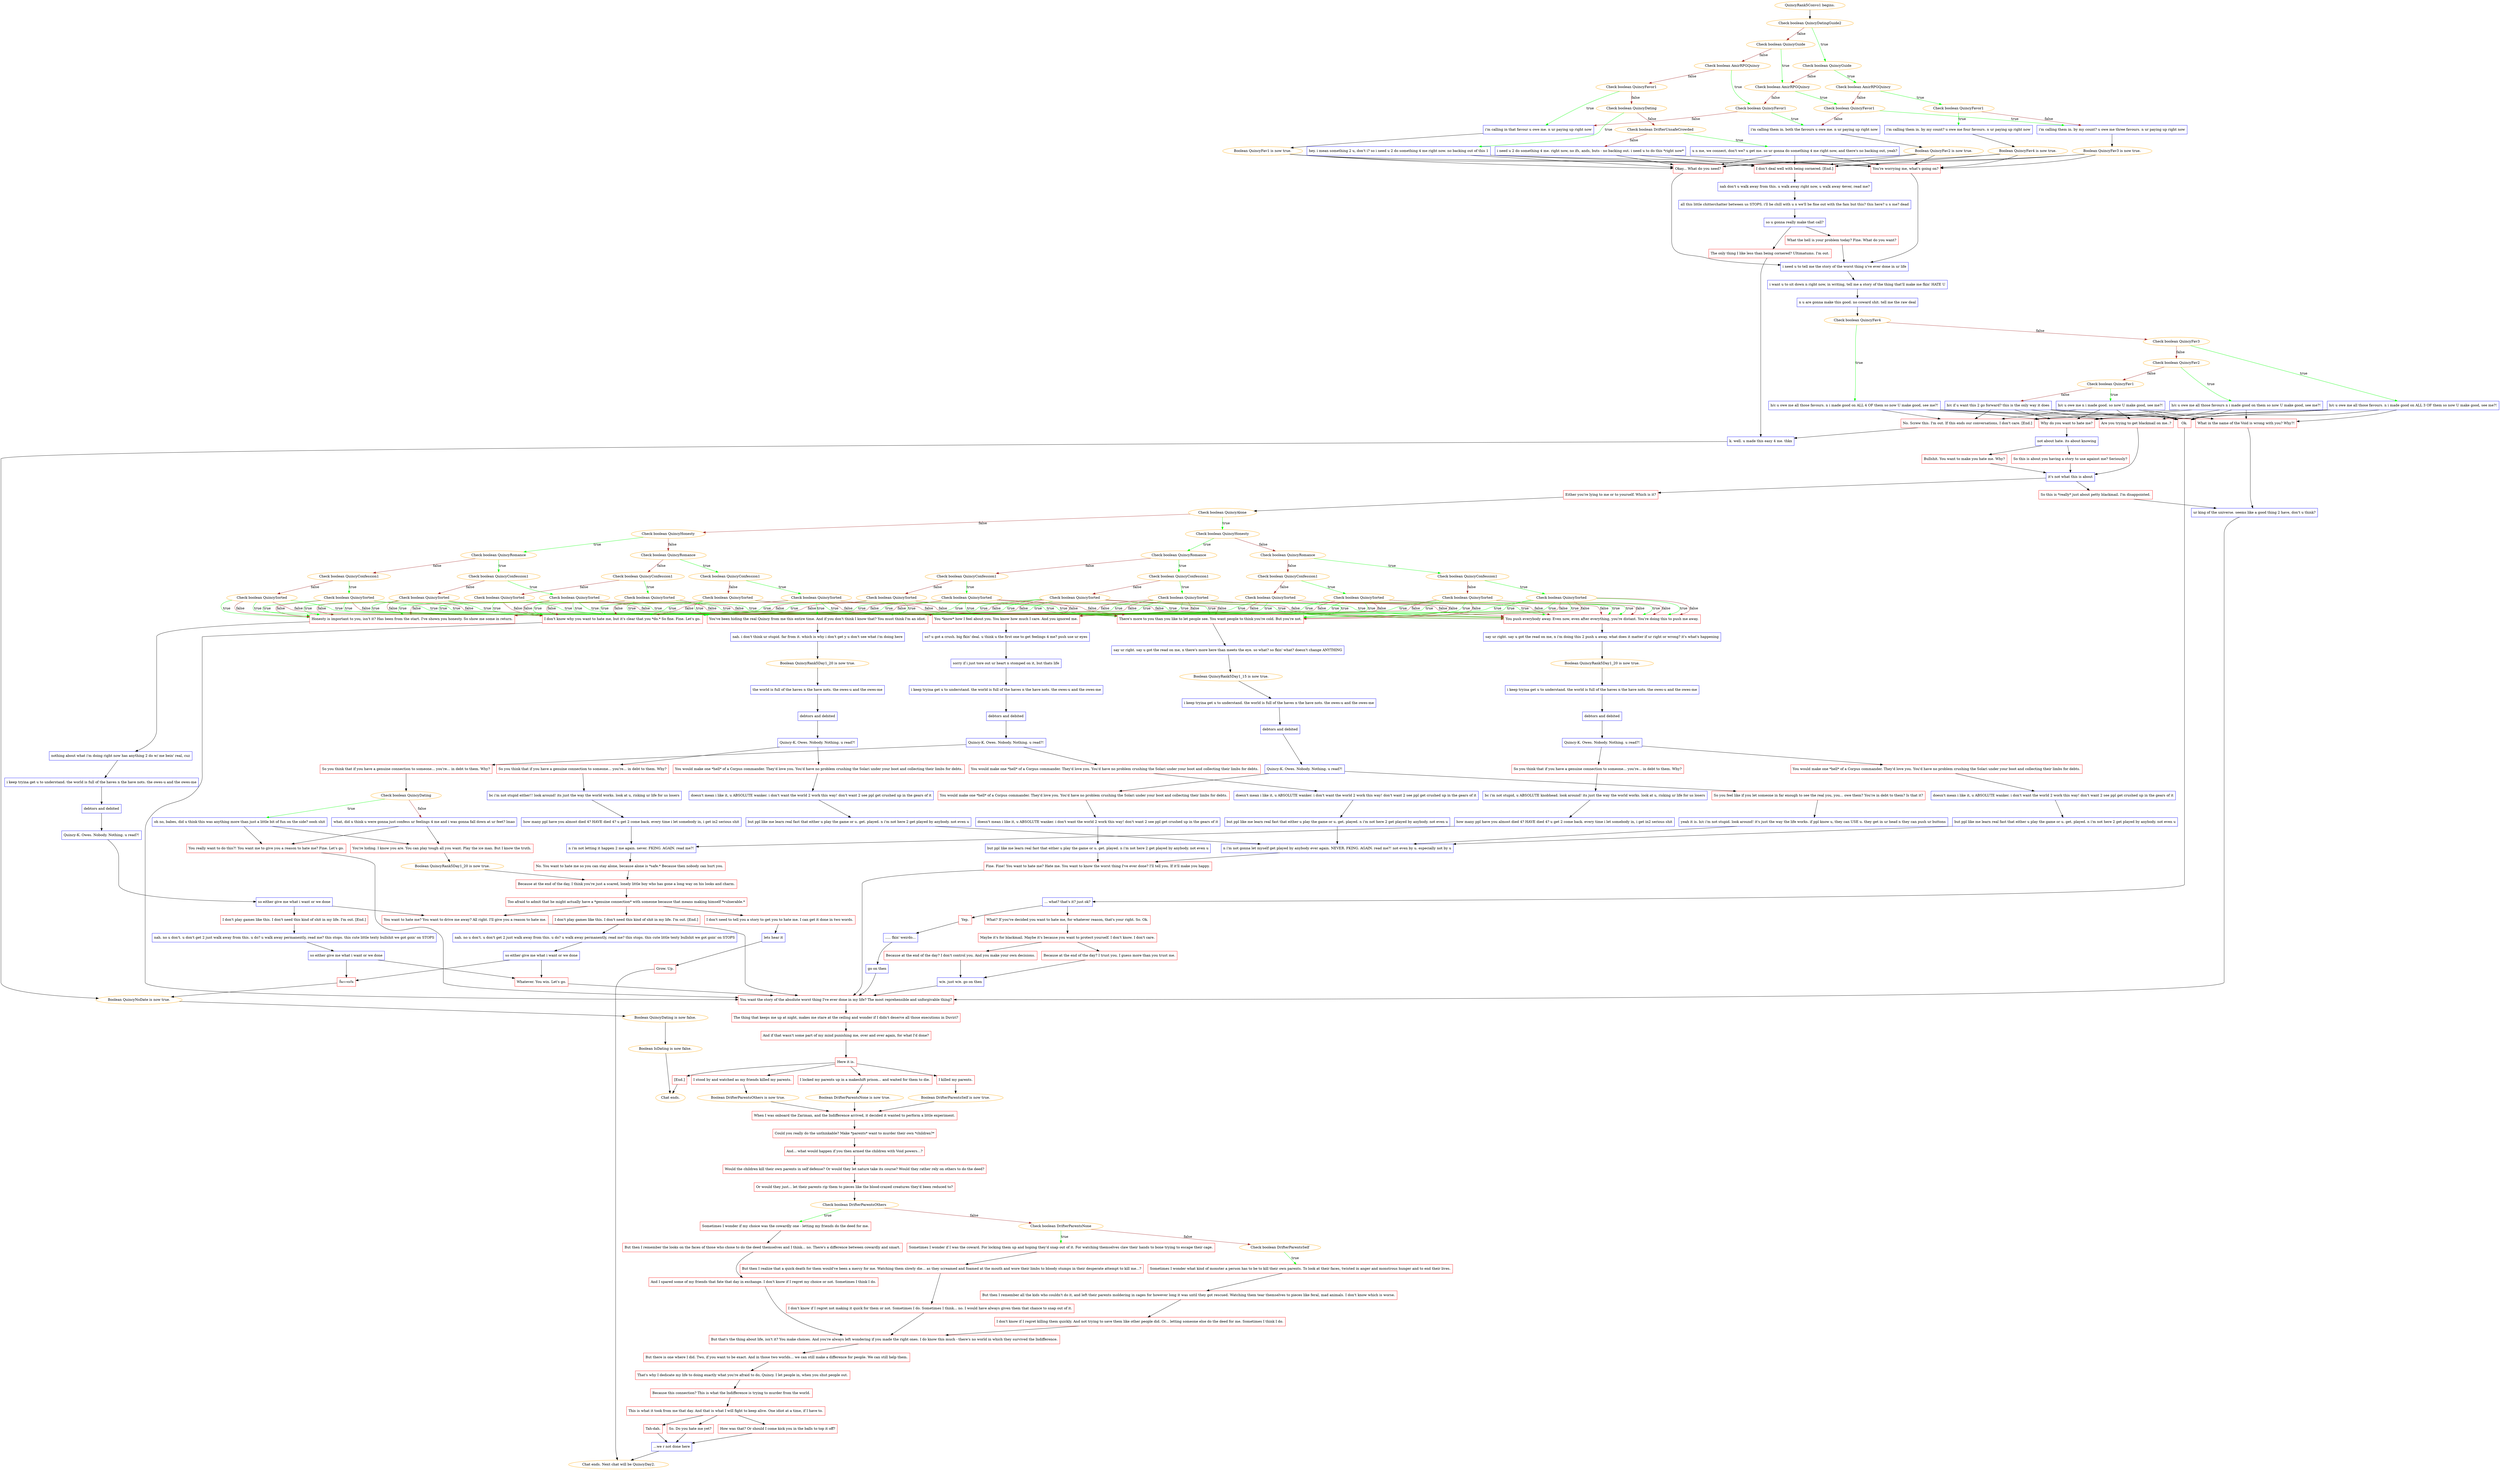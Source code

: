 digraph {
	"QuincyRank5Convo1 begins." [color=orange];
		"QuincyRank5Convo1 begins." -> j4259438910;
	j4259438910 [label="Check boolean QuincyDatingGuide2",color=orange];
		j4259438910 -> j1808293916 [label=true,color=green];
		j4259438910 -> j3374279986 [label=false,color=brown];
	j1808293916 [label="Check boolean QuincyGuide",color=orange];
		j1808293916 -> j825999785 [label=true,color=green];
		j1808293916 -> j1508790296 [label=false,color=brown];
	j3374279986 [label="Check boolean QuincyGuide",color=orange];
		j3374279986 -> j1508790296 [label=true,color=green];
		j3374279986 -> j187799974 [label=false,color=brown];
	j825999785 [label="Check boolean AmirRPGQuincy",color=orange];
		j825999785 -> j348407752 [label=true,color=green];
		j825999785 -> j2690052736 [label=false,color=brown];
	j1508790296 [label="Check boolean AmirRPGQuincy",color=orange];
		j1508790296 -> j2690052736 [label=true,color=green];
		j1508790296 -> j7993924 [label=false,color=brown];
	j187799974 [label="Check boolean AmirRPGQuincy",color=orange];
		j187799974 -> j7993924 [label=true,color=green];
		j187799974 -> j311885398 [label=false,color=brown];
	j348407752 [label="Check boolean QuincyFavor1",color=orange];
		j348407752 -> j2767720747 [label=true,color=green];
		j348407752 -> j1082984247 [label=false,color=brown];
	j2690052736 [label="Check boolean QuincyFavor1",color=orange];
		j2690052736 -> j1082984247 [label=true,color=green];
		j2690052736 -> j3339500024 [label=false,color=brown];
	j7993924 [label="Check boolean QuincyFavor1",color=orange];
		j7993924 -> j3339500024 [label=true,color=green];
		j7993924 -> j3723852136 [label=false,color=brown];
	j311885398 [label="Check boolean QuincyFavor1",color=orange];
		j311885398 -> j3723852136 [label=true,color=green];
		j311885398 -> j861801203 [label=false,color=brown];
	j2767720747 [label="i'm calling them in. by my count? u owe me four favours. n ur paying up right now",shape=box,color=blue];
		j2767720747 -> j1829341265;
	j1082984247 [label="i'm calling them in. by my count? u owe me three favours. n ur paying up right now",shape=box,color=blue];
		j1082984247 -> j3200699862;
	j3339500024 [label="i'm calling them in. both the favours u owe me. n ur paying up right now",shape=box,color=blue];
		j3339500024 -> j2507424988;
	j3723852136 [label="i'm calling in that favour u owe me. n ur paying up right now",shape=box,color=blue];
		j3723852136 -> j1261464452;
	j861801203 [label="Check boolean QuincyDating",color=orange];
		j861801203 -> j612462612 [label=true,color=green];
		j861801203 -> j1471776078 [label=false,color=brown];
	j1829341265 [label="Boolean QuincyFav4 is now true.",color=orange];
		j1829341265 -> j4001802613;
		j1829341265 -> j1302665506;
		j1829341265 -> j4030581571;
	j3200699862 [label="Boolean QuincyFav3 is now true.",color=orange];
		j3200699862 -> j4001802613;
		j3200699862 -> j1302665506;
		j3200699862 -> j4030581571;
	j2507424988 [label="Boolean QuincyFav2 is now true.",color=orange];
		j2507424988 -> j4001802613;
		j2507424988 -> j1302665506;
		j2507424988 -> j4030581571;
	j1261464452 [label="Boolean QuincyFav1 is now true.",color=orange];
		j1261464452 -> j4001802613;
		j1261464452 -> j1302665506;
		j1261464452 -> j4030581571;
	j612462612 [label="hey. i mean something 2 u, don't i? so i need u 2 do something 4 me right now. no backing out of this 1",shape=box,color=blue];
		j612462612 -> j4001802613;
		j612462612 -> j1302665506;
		j612462612 -> j4030581571;
	j1471776078 [label="Check boolean DrifterUnsafeCrowded",color=orange];
		j1471776078 -> j1030107816 [label=true,color=green];
		j1471776078 -> j2881680974 [label=false,color=brown];
	j4001802613 [label="You're worrying me, what's going on?",shape=box,color=red];
		j4001802613 -> j3645788828;
	j1302665506 [label="Okay... What do you need?",shape=box,color=red];
		j1302665506 -> j3645788828;
	j4030581571 [label="I don't deal well with being cornered. [End.]",shape=box,color=red];
		j4030581571 -> j3673647942;
	j1030107816 [label="u n me, we connect, don't we? u get me. so ur gonna do something 4 me right now, and there's no backing out, yeah?",shape=box,color=blue];
		j1030107816 -> j4001802613;
		j1030107816 -> j1302665506;
		j1030107816 -> j4030581571;
	j2881680974 [label="i need u 2 do something 4 me. right now, no ifs, ands, buts - no backing out. i need u to do this *right now*",shape=box,color=blue];
		j2881680974 -> j4001802613;
		j2881680974 -> j1302665506;
		j2881680974 -> j4030581571;
	j3645788828 [label="i need u to tell me the story of the worst thing u've ever done in ur life",shape=box,color=blue];
		j3645788828 -> j335725154;
	j3673647942 [label="nah don't u walk away from this. u walk away right now, u walk away 4ever, read me?",shape=box,color=blue];
		j3673647942 -> j4169383468;
	j335725154 [label="i want u to sit down n right now, in writing, tell me a story of the thing that'll make me fkin' HATE U",shape=box,color=blue];
		j335725154 -> j3160208751;
	j4169383468 [label="all this little chitterchatter between us STOPS. i'll be chill with u n we'll be fine out with the fam but this? this here? u n me? dead",shape=box,color=blue];
		j4169383468 -> j503775043;
	j3160208751 [label="n u are gonna make this good. no coward shit. tell me the raw deal",shape=box,color=blue];
		j3160208751 -> j592660636;
	j503775043 [label="so u gonna really make that call?",shape=box,color=blue];
		j503775043 -> j2848096140;
		j503775043 -> j857111364;
	j592660636 [label="Check boolean QuincyFav4",color=orange];
		j592660636 -> j2295072026 [label=true,color=green];
		j592660636 -> j755511056 [label=false,color=brown];
	j2848096140 [label="What the hell is your problem today? Fine. What do you want?",shape=box,color=red];
		j2848096140 -> j3645788828;
	j857111364 [label="The only thing I like less than being cornered? Ultimatums. I'm out.",shape=box,color=red];
		j857111364 -> j977610949;
	j2295072026 [label="b/c u owe me all those favours. n i made good on ALL 4 OF them so now U make good, see me?!",shape=box,color=blue];
		j2295072026 -> j1919211933;
		j2295072026 -> j437504860;
		j2295072026 -> j4140344061;
		j2295072026 -> j2591024438;
		j2295072026 -> j868937342;
	j755511056 [label="Check boolean QuincyFav3",color=orange];
		j755511056 -> j2447751316 [label=true,color=green];
		j755511056 -> j2821679080 [label=false,color=brown];
	j977610949 [label="k. well. u made this easy 4 me. thkx",shape=box,color=blue];
		j977610949 -> j2319655028;
	j1919211933 [label="Why do you want to hate me?",shape=box,color=red];
		j1919211933 -> j164742010;
	j437504860 [label="Are you trying to get blackmail on me..?",shape=box,color=red];
		j437504860 -> j2636265546;
	j4140344061 [label="What in the name of the Void is wrong with you? Why?!",shape=box,color=red];
		j4140344061 -> j2499307933;
	j2591024438 [label="Ok.",shape=box,color=red];
		j2591024438 -> j3410614876;
	j868937342 [label="No. Screw this. I'm out. If this ends our conversations, I don't care. [End.]",shape=box,color=red];
		j868937342 -> j977610949;
	j2447751316 [label="b/c u owe me all those favours. n i made good on ALL 3 OF them so now U make good, see me?!",shape=box,color=blue];
		j2447751316 -> j1919211933;
		j2447751316 -> j437504860;
		j2447751316 -> j4140344061;
		j2447751316 -> j2591024438;
		j2447751316 -> j868937342;
	j2821679080 [label="Check boolean QuincyFav2",color=orange];
		j2821679080 -> j1002629884 [label=true,color=green];
		j2821679080 -> j2804589762 [label=false,color=brown];
	j2319655028 [label="Boolean QuincyNoDate is now true.",color=orange];
		j2319655028 -> j1884175600;
	j164742010 [label="not about hate. its about knowing",shape=box,color=blue];
		j164742010 -> j3980795796;
		j164742010 -> j279746251;
	j2636265546 [label="it's not what this is about",shape=box,color=blue];
		j2636265546 -> j2574887261;
		j2636265546 -> j248449025;
	j2499307933 [label="ur king of the universe. seems like a good thing 2 have, don't u think?",shape=box,color=blue];
		j2499307933 -> j2233372071;
	j3410614876 [label="... what? that's it? just ok?",shape=box,color=blue];
		j3410614876 -> j3073016864;
		j3410614876 -> j1974024921;
	j1002629884 [label="b/c u owe me all those favours n i made good on them so now U make good, see me?!",shape=box,color=blue];
		j1002629884 -> j1919211933;
		j1002629884 -> j437504860;
		j1002629884 -> j4140344061;
		j1002629884 -> j2591024438;
		j1002629884 -> j868937342;
	j2804589762 [label="Check boolean QuincyFav1",color=orange];
		j2804589762 -> j2767911179 [label=true,color=green];
		j2804589762 -> j4283330432 [label=false,color=brown];
	j1884175600 [label="Boolean QuincyDating is now false.",color=orange];
		j1884175600 -> j1242024027;
	j3980795796 [label="Bullshit. You want to make you hate me. Why?",shape=box,color=red];
		j3980795796 -> j2636265546;
	j279746251 [label="So this is about you having a story to use against me? Seriously?",shape=box,color=red];
		j279746251 -> j2636265546;
	j2574887261 [label="Either you're lying to me or to yourself. Which is it?",shape=box,color=red];
		j2574887261 -> j1329786559;
	j248449025 [label="So this is *really* just about petty blackmail. I'm disappointed.",shape=box,color=red];
		j248449025 -> j2499307933;
	j2233372071 [label="You want the story of the absolute worst thing I've ever done in my life? The most reprehensible and unforgivable thing?",shape=box,color=red];
		j2233372071 -> j2301826998;
	j3073016864 [label="What? If you've decided you want to hate me, for whatever reason, that's your right. So. Ok.",shape=box,color=red];
		j3073016864 -> j3873386924;
	j1974024921 [label="Yep.",shape=box,color=red];
		j1974024921 -> j2303271637;
	j2767911179 [label="b/c u owe me n i made good. so now U make good, see me?!",shape=box,color=blue];
		j2767911179 -> j1919211933;
		j2767911179 -> j437504860;
		j2767911179 -> j4140344061;
		j2767911179 -> j2591024438;
		j2767911179 -> j868937342;
	j4283330432 [label="b/c if u want this 2 go forward? this is the only way it does",shape=box,color=blue];
		j4283330432 -> j1919211933;
		j4283330432 -> j437504860;
		j4283330432 -> j4140344061;
		j4283330432 -> j2591024438;
		j4283330432 -> j868937342;
	j1242024027 [label="Boolean IsDating is now false.",color=orange];
		j1242024027 -> "Chat ends.";
	j1329786559 [label="Check boolean QuincyAlone",color=orange];
		j1329786559 -> j4082736045 [label=true,color=green];
		j1329786559 -> j1488184131 [label=false,color=brown];
	j2301826998 [label="The thing that keeps me up at night, makes me stare at the ceiling and wonder if I didn't deserve all those executions in Duviri?",shape=box,color=red];
		j2301826998 -> j1117345296;
	j3873386924 [label="Maybe it's for blackmail. Maybe it's because you want to protect yourself. I don't know. I don't care.",shape=box,color=red];
		j3873386924 -> j1732944989;
		j3873386924 -> j2522043256;
	j2303271637 [label="..... fkin' weirdo...",shape=box,color=blue];
		j2303271637 -> j4261882181;
	"Chat ends." [color=orange];
	j4082736045 [label="Check boolean QuincyHonesty",color=orange];
		j4082736045 -> j825753960 [label=true,color=green];
		j4082736045 -> j3531077701 [label=false,color=brown];
	j1488184131 [label="Check boolean QuincyHonesty",color=orange];
		j1488184131 -> j2894358849 [label=true,color=green];
		j1488184131 -> j2011230306 [label=false,color=brown];
	j1117345296 [label="And if that wasn't some part of my mind punishing me, over and over again, for what I'd done?",shape=box,color=red];
		j1117345296 -> j538794952;
	j1732944989 [label="Because at the end of the day? I don't control you. And you make your own decisions.",shape=box,color=red];
		j1732944989 -> j1338728836;
	j2522043256 [label="Because at the end of the day? I trust you. I guess more than you trust me.",shape=box,color=red];
		j2522043256 -> j1338728836;
	j4261882181 [label="go on then",shape=box,color=blue];
		j4261882181 -> j2233372071;
	j825753960 [label="Check boolean QuincyRomance",color=orange];
		j825753960 -> j2412885674 [label=true,color=green];
		j825753960 -> j3773748277 [label=false,color=brown];
	j3531077701 [label="Check boolean QuincyRomance",color=orange];
		j3531077701 -> j3772923861 [label=true,color=green];
		j3531077701 -> j3705907214 [label=false,color=brown];
	j2894358849 [label="Check boolean QuincyRomance",color=orange];
		j2894358849 -> j2880257702 [label=true,color=green];
		j2894358849 -> j1505471158 [label=false,color=brown];
	j2011230306 [label="Check boolean QuincyRomance",color=orange];
		j2011230306 -> j2233134132 [label=true,color=green];
		j2011230306 -> j491044399 [label=false,color=brown];
	j538794952 [label="Here it is.",shape=box,color=red];
		j538794952 -> j3274240919;
		j538794952 -> j1042785091;
		j538794952 -> j3160841701;
		j538794952 -> j336102610;
	j1338728836 [label="w/e. just w/e. go on then",shape=box,color=blue];
		j1338728836 -> j2233372071;
	j2412885674 [label="Check boolean QuincyConfession1",color=orange];
		j2412885674 -> j2334105743 [label=true,color=green];
		j2412885674 -> j643075583 [label=false,color=brown];
	j3773748277 [label="Check boolean QuincyConfession1",color=orange];
		j3773748277 -> j877673860 [label=true,color=green];
		j3773748277 -> j2747914606 [label=false,color=brown];
	j3772923861 [label="Check boolean QuincyConfession1",color=orange];
		j3772923861 -> j876242526 [label=true,color=green];
		j3772923861 -> j1736569315 [label=false,color=brown];
	j3705907214 [label="Check boolean QuincyConfession1",color=orange];
		j3705907214 -> j1344177650 [label=true,color=green];
		j3705907214 -> j2742183548 [label=false,color=brown];
	j2880257702 [label="Check boolean QuincyConfession1",color=orange];
		j2880257702 -> j600996153 [label=true,color=green];
		j2880257702 -> j2116091037 [label=false,color=brown];
	j1505471158 [label="Check boolean QuincyConfession1",color=orange];
		j1505471158 -> j494868219 [label=true,color=green];
		j1505471158 -> j3270453115 [label=false,color=brown];
	j2233134132 [label="Check boolean QuincyConfession1",color=orange];
		j2233134132 -> j2167128322 [label=true,color=green];
		j2233134132 -> j644773257 [label=false,color=brown];
	j491044399 [label="Check boolean QuincyConfession1",color=orange];
		j491044399 -> j3881275791 [label=true,color=green];
		j491044399 -> j642294731 [label=false,color=brown];
	j3274240919 [label="I stood by and watched as my friends killed my parents.",shape=box,color=red];
		j3274240919 -> j3412235442;
	j1042785091 [label="I locked my parents up in a makeshift prison... and waited for them to die.",shape=box,color=red];
		j1042785091 -> j1484572009;
	j3160841701 [label="I killed my parents.",shape=box,color=red];
		j3160841701 -> j95516891;
	j336102610 [label="[End.]",shape=box,color=red];
		j336102610 -> "Chat ends.";
	j2334105743 [label="Check boolean QuincySorted",color=orange];
		j2334105743 -> j959867429 [label=true,color=green];
		j2334105743 -> j949764579 [label=true,color=green];
		j2334105743 -> j990965278 [label=true,color=green];
		j2334105743 -> j2905688831 [label=true,color=green];
		j2334105743 -> j3048664392 [label=true,color=green];
		j2334105743 -> j959867429 [label=false,color=brown];
		j2334105743 -> j949764579 [label=false,color=brown];
		j2334105743 -> j990965278 [label=false,color=brown];
		j2334105743 -> j2905688831 [label=false,color=brown];
		j2334105743 -> j959814654 [label=false,color=brown];
	j643075583 [label="Check boolean QuincySorted",color=orange];
		j643075583 -> j959867429 [label=true,color=green];
		j643075583 -> j949764579 [label=true,color=green];
		j643075583 -> j990965278 [label=true,color=green];
		j643075583 -> j3048664392 [label=true,color=green];
		j643075583 -> j959814654 [label=true,color=green];
		j643075583 -> j959867429 [label=false,color=brown];
		j643075583 -> j949764579 [label=false,color=brown];
		j643075583 -> j990965278 [label=false,color=brown];
		j643075583 -> j959814654 [label=false,color=brown];
	j877673860 [label="Check boolean QuincySorted",color=orange];
		j877673860 -> j959867429 [label=true,color=green];
		j877673860 -> j949764579 [label=true,color=green];
		j877673860 -> j2905688831 [label=true,color=green];
		j877673860 -> j3048664392 [label=true,color=green];
		j877673860 -> j959814654 [label=true,color=green];
		j877673860 -> j959867429 [label=false,color=brown];
		j877673860 -> j949764579 [label=false,color=brown];
		j877673860 -> j2905688831 [label=false,color=brown];
		j877673860 -> j959814654 [label=false,color=brown];
	j2747914606 [label="Check boolean QuincySorted",color=orange];
		j2747914606 -> j959867429 [label=true,color=green];
		j2747914606 -> j949764579 [label=true,color=green];
		j2747914606 -> j3048664392 [label=true,color=green];
		j2747914606 -> j959814654 [label=true,color=green];
		j2747914606 -> j959867429 [label=false,color=brown];
		j2747914606 -> j949764579 [label=false,color=brown];
		j2747914606 -> j959814654 [label=false,color=brown];
	j876242526 [label="Check boolean QuincySorted",color=orange];
		j876242526 -> j959867429 [label=true,color=green];
		j876242526 -> j990965278 [label=true,color=green];
		j876242526 -> j2905688831 [label=true,color=green];
		j876242526 -> j3048664392 [label=true,color=green];
		j876242526 -> j959814654 [label=true,color=green];
		j876242526 -> j959867429 [label=false,color=brown];
		j876242526 -> j990965278 [label=false,color=brown];
		j876242526 -> j2905688831 [label=false,color=brown];
	j1736569315 [label="Check boolean QuincySorted",color=orange];
		j1736569315 -> j959867429 [label=true,color=green];
		j1736569315 -> j990965278 [label=true,color=green];
		j1736569315 -> j3048664392 [label=true,color=green];
		j1736569315 -> j959814654 [label=true,color=green];
		j1736569315 -> j959867429 [label=false,color=brown];
		j1736569315 -> j990965278 [label=false,color=brown];
		j1736569315 -> j959814654 [label=false,color=brown];
	j1344177650 [label="Check boolean QuincySorted",color=orange];
		j1344177650 -> j959867429 [label=true,color=green];
		j1344177650 -> j2905688831 [label=true,color=green];
		j1344177650 -> j3048664392 [label=true,color=green];
		j1344177650 -> j959814654 [label=true,color=green];
		j1344177650 -> j959867429 [label=false,color=brown];
		j1344177650 -> j2905688831 [label=false,color=brown];
		j1344177650 -> j959814654 [label=false,color=brown];
	j2742183548 [label="Check boolean QuincySorted",color=orange];
		j2742183548 -> j959867429 [label=true,color=green];
		j2742183548 -> j3048664392 [label=true,color=green];
		j2742183548 -> j959814654 [label=true,color=green];
		j2742183548 -> j959867429 [label=false,color=brown];
		j2742183548 -> j959814654 [label=false,color=brown];
	j600996153 [label="Check boolean QuincySorted",color=orange];
		j600996153 -> j949764579 [label=true,color=green];
		j600996153 -> j990965278 [label=true,color=green];
		j600996153 -> j2905688831 [label=true,color=green];
		j600996153 -> j3048664392 [label=true,color=green];
		j600996153 -> j959814654 [label=true,color=green];
		j600996153 -> j949764579 [label=false,color=brown];
		j600996153 -> j990965278 [label=false,color=brown];
		j600996153 -> j2905688831 [label=false,color=brown];
		j600996153 -> j959814654 [label=false,color=brown];
	j2116091037 [label="Check boolean QuincySorted",color=orange];
		j2116091037 -> j949764579 [label=true,color=green];
		j2116091037 -> j990965278 [label=true,color=green];
		j2116091037 -> j3048664392 [label=true,color=green];
		j2116091037 -> j959814654 [label=true,color=green];
		j2116091037 -> j949764579 [label=false,color=brown];
		j2116091037 -> j990965278 [label=false,color=brown];
		j2116091037 -> j959814654 [label=false,color=brown];
	j494868219 [label="Check boolean QuincySorted",color=orange];
		j494868219 -> j949764579 [label=true,color=green];
		j494868219 -> j2905688831 [label=true,color=green];
		j494868219 -> j3048664392 [label=true,color=green];
		j494868219 -> j959814654 [label=true,color=green];
		j494868219 -> j949764579 [label=false,color=brown];
		j494868219 -> j2905688831 [label=false,color=brown];
		j494868219 -> j959814654 [label=false,color=brown];
	j3270453115 [label="Check boolean QuincySorted",color=orange];
		j3270453115 -> j949764579 [label=true,color=green];
		j3270453115 -> j3048664392 [label=true,color=green];
		j3270453115 -> j959814654 [label=true,color=green];
		j3270453115 -> j949764579 [label=false,color=brown];
		j3270453115 -> j959814654 [label=false,color=brown];
	j2167128322 [label="Check boolean QuincySorted",color=orange];
		j2167128322 -> j990965278 [label=true,color=green];
		j2167128322 -> j2905688831 [label=true,color=green];
		j2167128322 -> j3048664392 [label=true,color=green];
		j2167128322 -> j959814654 [label=true,color=green];
		j2167128322 -> j990965278 [label=false,color=brown];
		j2167128322 -> j2905688831 [label=false,color=brown];
		j2167128322 -> j959814654 [label=false,color=brown];
	j644773257 [label="Check boolean QuincySorted",color=orange];
		j644773257 -> j990965278 [label=true,color=green];
		j644773257 -> j3048664392 [label=true,color=green];
		j644773257 -> j959814654 [label=true,color=green];
		j644773257 -> j990965278 [label=false,color=brown];
		j644773257 -> j959814654 [label=false,color=brown];
	j3881275791 [label="Check boolean QuincySorted",color=orange];
		j3881275791 -> j2905688831 [label=true,color=green];
		j3881275791 -> j3048664392 [label=true,color=green];
		j3881275791 -> j959814654 [label=true,color=green];
		j3881275791 -> j2905688831 [label=false,color=brown];
		j3881275791 -> j959814654 [label=false,color=brown];
	j642294731 [label="Check boolean QuincySorted",color=orange];
		j642294731 -> j3048664392 [label=true,color=green];
		j642294731 -> j959814654 [label=true,color=green];
		j642294731 -> j959814654 [label=false,color=brown];
	j3412235442 [label="Boolean DrifterParentsOthers is now true.",color=orange];
		j3412235442 -> j434530071;
	j1484572009 [label="Boolean DrifterParentsNone is now true.",color=orange];
		j1484572009 -> j434530071;
	j95516891 [label="Boolean DrifterParentsSelf is now true.",color=orange];
		j95516891 -> j434530071;
	j959867429 [label="You push everybody away. Even now, even after everything, you're distant. You're doing this to push me away.",shape=box,color=red];
		j959867429 -> j4284313082;
	j949764579 [label="Honesty is important to you, isn't it? Has been from the start. I've shown you honesty. So show me some in return.",shape=box,color=red];
		j949764579 -> j1424916989;
	j990965278 [label="There's more to you than you like to let people see. You want people to think you're cold. But you're not.",shape=box,color=red];
		j990965278 -> j1829947858;
	j2905688831 [label="You *know* how I feel about you. You know how much I care. And you ignored me.",shape=box,color=red];
		j2905688831 -> j3618722993;
	j3048664392 [label="You've been hiding the real Quincy from me this entire time. And if you don't think I know that? You must think I'm an idiot.",shape=box,color=red];
		j3048664392 -> j853435113;
	j959814654 [label="I don't know why you want to hate me, but it's clear that you *do.* So fine. Fine. Let's go.",shape=box,color=red];
		j959814654 -> j2233372071;
	j434530071 [label="When I was onboard the Zariman, and the Indifference arrived, it decided it wanted to perform a little experiment.",shape=box,color=red];
		j434530071 -> j2903186064;
	j4284313082 [label="say ur right. say u got the read on me, n i'm doing this 2 push u away. what does it matter if ur right or wrong? it's what's happening",shape=box,color=blue];
		j4284313082 -> j2067731409;
	j1424916989 [label="nothing about what i'm doing right now has anything 2 do w/ me bein' real, cuz",shape=box,color=blue];
		j1424916989 -> j987838338;
	j1829947858 [label="say ur right. say u got the read on me, n there's more here than meets the eye. so what? so fkin' what? doesn't change ANYTHING",shape=box,color=blue];
		j1829947858 -> j2989165420;
	j3618722993 [label="so? u got a crush. big fkin' deal. u think u the first one to get feelings 4 me? pssh use ur eyes",shape=box,color=blue];
		j3618722993 -> j3102267077;
	j853435113 [label="nah. i don't think ur stupid. far from it. which is why i don't get y u don't see what i'm doing here",shape=box,color=blue];
		j853435113 -> j1308774633;
	j2903186064 [label="Could you really do the unthinkable? Make *parents* want to murder their own *children?*",shape=box,color=red];
		j2903186064 -> j2290344314;
	j2067731409 [label="Boolean QuincyRank5Day1_20 is now true.",color=orange];
		j2067731409 -> j597358695;
	j987838338 [label="i keep tryina get u to understand. the world is full of the haves n the have nots. the owes-u and the owes-me",shape=box,color=blue];
		j987838338 -> j3823300260;
	j2989165420 [label="Boolean QuincyRank5Day1_15 is now true.",color=orange];
		j2989165420 -> j4291575538;
	j3102267077 [label="sorry if i just tore out ur heart n stomped on it, but thats life",shape=box,color=blue];
		j3102267077 -> j3648024871;
	j1308774633 [label="Boolean QuincyRank5Day1_20 is now true.",color=orange];
		j1308774633 -> j1277493908;
	j2290344314 [label="And... what would happen if you then armed the children with Void powers...?",shape=box,color=red];
		j2290344314 -> j3960140332;
	j597358695 [label="i keep tryina get u to understand. the world is full of the haves n the have nots. the owes-u and the owes-me",shape=box,color=blue];
		j597358695 -> j2074066736;
	j3823300260 [label="debtors and debited",shape=box,color=blue];
		j3823300260 -> j1707813451;
	j4291575538 [label="i keep tryina get u to understand. the world is full of the haves n the have nots. the owes-u and the owes-me",shape=box,color=blue];
		j4291575538 -> j493905609;
	j3648024871 [label="i keep tryina get u to understand. the world is full of the haves n the have nots. the owes-u and the owes-me",shape=box,color=blue];
		j3648024871 -> j4001695659;
	j1277493908 [label="the world is full of the haves n the have nots. the owes-u and the owes-me",shape=box,color=blue];
		j1277493908 -> j3720275243;
	j3960140332 [label="Would the children kill their own parents in self defense? Or would they let nature take its course? Would they rather rely on others to do the deed?",shape=box,color=red];
		j3960140332 -> j2852801006;
	j2074066736 [label="debtors and debited",shape=box,color=blue];
		j2074066736 -> j3966044998;
	j1707813451 [label="Quincy-K. Owes. Nobody. Nothing. u read?!",shape=box,color=blue];
		j1707813451 -> j4061324403;
	j493905609 [label="debtors and debited",shape=box,color=blue];
		j493905609 -> j3894597564;
	j4001695659 [label="debtors and debited",shape=box,color=blue];
		j4001695659 -> j260793107;
	j3720275243 [label="debtors and debited",shape=box,color=blue];
		j3720275243 -> j2961159444;
	j2852801006 [label="Or would they just... let their parents rip them to pieces like the blood-crazed creatures they'd been reduced to?",shape=box,color=red];
		j2852801006 -> j1211596277;
	j3966044998 [label="Quincy-K. Owes. Nobody. Nothing. u read?!",shape=box,color=blue];
		j3966044998 -> j2495737822;
		j3966044998 -> j3206366536;
	j4061324403 [label="so either give me what i want or we done",shape=box,color=blue];
		j4061324403 -> j1089522398;
		j4061324403 -> j1343270844;
	j3894597564 [label="Quincy-K. Owes. Nobody. Nothing. u read?!",shape=box,color=blue];
		j3894597564 -> j3055784987;
		j3894597564 -> j2503714279;
	j260793107 [label="Quincy-K. Owes. Nobody. Nothing. u read?!",shape=box,color=blue];
		j260793107 -> j518679786;
		j260793107 -> j3427962770;
	j2961159444 [label="Quincy-K. Owes. Nobody. Nothing. u read?!",shape=box,color=blue];
		j2961159444 -> j3233872452;
		j2961159444 -> j2344619890;
	j1211596277 [label="Check boolean DrifterParentsOthers",color=orange];
		j1211596277 -> j481733658 [label=true,color=green];
		j1211596277 -> j550601478 [label=false,color=brown];
	j2495737822 [label="So you think that if you have a genuine connection to someone... you're... in debt to them. Why?",shape=box,color=red];
		j2495737822 -> j1221513448;
	j3206366536 [label="You would make one *hell* of a Corpus commander. They'd love you. You'd have no problem crushing the Solari under your boot and collecting their limbs for debts.",shape=box,color=red];
		j3206366536 -> j1490408455;
	j1089522398 [label="I don't play games like this. I don't need this kind of shit in my life. I'm out. [End.]",shape=box,color=red];
		j1089522398 -> j681668226;
	j1343270844 [label="You want to hate me? You want to drive me away? All right. I'll give you a reason to hate me.",shape=box,color=red];
		j1343270844 -> j2233372071;
	j3055784987 [label="So you feel like if you let someone in far enough to see the real you, you... owe them? You're in debt to them? Is that it?",shape=box,color=red];
		j3055784987 -> j3282509669;
	j2503714279 [label="You would make one *hell* of a Corpus commander. They'd love you. You'd have no problem crushing the Solari under your boot and collecting their limbs for debts.",shape=box,color=red];
		j2503714279 -> j1285060391;
	j518679786 [label="So you think that if you have a genuine connection to someone... you're... in debt to them. Why?",shape=box,color=red];
		j518679786 -> j195857378;
	j3427962770 [label="You would make one *hell* of a Corpus commander. They'd love you. You'd have no problem crushing the Solari under your boot and collecting their limbs for debts.",shape=box,color=red];
		j3427962770 -> j425394617;
	j3233872452 [label="So you think that if you have a genuine connection to someone... you're... in debt to them. Why?",shape=box,color=red];
		j3233872452 -> j3163978638;
	j2344619890 [label="You would make one *hell* of a Corpus commander. They'd love you. You'd have no problem crushing the Solari under your boot and collecting their limbs for debts.",shape=box,color=red];
		j2344619890 -> j3168390484;
	j481733658 [label="Sometimes I wonder if my choice was the cowardly one - letting my friends do the deed for me.",shape=box,color=red];
		j481733658 -> j4238575782;
	j550601478 [label="Check boolean DrifterParentsNone",color=orange];
		j550601478 -> j684468433 [label=true,color=green];
		j550601478 -> j1099193723 [label=false,color=brown];
	j1221513448 [label="bc i'm not stupid, u ABSOLUTE knobhead. look around! its just the way the world works. look at u, risking ur life for us losers",shape=box,color=blue];
		j1221513448 -> j143193951;
	j1490408455 [label="doesn't mean i like it, u ABSOLUTE wanker. i don't want the world 2 work this way! don't want 2 see ppl get crushed up in the gears of it",shape=box,color=blue];
		j1490408455 -> j3602100568;
	j681668226 [label="nah. no u don't. u don't get 2 just walk away from this. u do? u walk away permanently, read me? this stops. this cute little texty bullshit we got goin' on STOPS",shape=box,color=blue];
		j681668226 -> j1896157997;
	j3282509669 [label="yeah it is. b/c i'm not stupid. look around! it's just the way the life works. if ppl know u, they can USE u. they get in ur head n they can push ur buttons",shape=box,color=blue];
		j3282509669 -> j2980136823;
	j1285060391 [label="doesn't mean i like it, u ABSOLUTE wanker. i don't want the world 2 work this way! don't want 2 see ppl get crushed up in the gears of it",shape=box,color=blue];
		j1285060391 -> j3884060215;
	j195857378 [label="Check boolean QuincyDating",color=orange];
		j195857378 -> j2708721615 [label=true,color=green];
		j195857378 -> j2293008752 [label=false,color=brown];
	j425394617 [label="doesn't mean i like it, u ABSOLUTE wanker. i don't want the world 2 work this way! don't want 2 see ppl get crushed up in the gears of it",shape=box,color=blue];
		j425394617 -> j3965621994;
	j3163978638 [label="bc i'm not stupid either!! look around! its just the way the world works. look at u, risking ur life for us losers",shape=box,color=blue];
		j3163978638 -> j1639439384;
	j3168390484 [label="doesn't mean i like it, u ABSOLUTE wanker. i don't want the world 2 work this way! don't want 2 see ppl get crushed up in the gears of it",shape=box,color=blue];
		j3168390484 -> j3326233014;
	j4238575782 [label="But then I remember the looks on the faces of those who chose to do the deed themselves and I think... no. There's a difference between cowardly and smart.",shape=box,color=red];
		j4238575782 -> j1924109472;
	j684468433 [label="Sometimes I wonder if I was the coward. For locking them up and hoping they'd snap out of it. For watching themselves claw their hands to bone trying to escape their cage.",shape=box,color=red];
		j684468433 -> j1855069271;
	j1099193723 [label="Check boolean DrifterParentsSelf",color=orange];
		j1099193723 -> j4139208638 [label=true,color=green];
	j143193951 [label="how many ppl have you almost died 4? HAVE died 4? u get 2 come back. every time i let somebody in, i get in2 serious shit",shape=box,color=blue];
		j143193951 -> j1931405748;
	j3602100568 [label="but ppl like me learn real fast that either u play the game or u. get. played. n i'm not here 2 get played by anybody. not even u",shape=box,color=blue];
		j3602100568 -> j2980136823;
	j1896157997 [label="so either give me what i want or we done",shape=box,color=blue];
		j1896157997 -> j1994399545;
		j1896157997 -> j2119083735;
	j2980136823 [label="n i'm not gonna let myself get played by anybody ever again. NEVER. FKING. AGAIN. read me?! not even by u. especially not by u",shape=box,color=blue];
		j2980136823 -> j984669826;
	j3884060215 [label="but ppl like me learn real fast that either u play the game or u. get. played. n i'm not here 2 get played by anybody. not even u",shape=box,color=blue];
		j3884060215 -> j984669826;
	j2708721615 [label="oh no, babes, did u think this was anything more than just a little bit of fun on the side? oooh shit",shape=box,color=blue];
		j2708721615 -> j3948515911;
		j2708721615 -> j2266821329;
	j2293008752 [label="what, did u think u were gonna just confess ur feelings 4 me and i was gonna fall down at ur feet? lmao",shape=box,color=blue];
		j2293008752 -> j3948515911;
		j2293008752 -> j2266821329;
	j3965621994 [label="but ppl like me learn real fast that either u play the game or u. get. played. n i'm not here 2 get played by anybody. not even u",shape=box,color=blue];
		j3965621994 -> j2980136823;
	j1639439384 [label="how many ppl have you almost died 4? HAVE died 4? u get 2 come back. every time i let somebody in, i get in2 serious shit",shape=box,color=blue];
		j1639439384 -> j1931405748;
	j3326233014 [label="but ppl like me learn real fast that either u play the game or u. get. played. n i'm not here 2 get played by anybody. not even u",shape=box,color=blue];
		j3326233014 -> j2980136823;
	j1924109472 [label="And I spared some of my friends that fate that day in exchange. I don't know if I regret my choice or not. Sometimes I think I do.",shape=box,color=red];
		j1924109472 -> j1088963249;
	j1855069271 [label="But then I realize that a quick death for them would've been a mercy for me. Watching them slowly die... as they screamed and foamed at the mouth and wore their limbs to bloody stumps in their desperate attempt to kill me...?",shape=box,color=red];
		j1855069271 -> j750588612;
	j4139208638 [label="Sometimes I wonder what kind of monster a person has to be to kill their own parents. To look at their faces, twisted in anger and monstrous hunger and to end their lives.",shape=box,color=red];
		j4139208638 -> j1816758512;
	j1931405748 [label="n i'm not letting it happen 2 me again. never. FKING. AGAIN. read me?!",shape=box,color=blue];
		j1931405748 -> j1888348704;
	j1994399545 [label="งั้นเราจบกัน",shape=box,color=red];
		j1994399545 -> j2319655028;
	j2119083735 [label="Whatever. You win. Let's go.",shape=box,color=red];
		j2119083735 -> j2233372071;
	j984669826 [label="Fine. Fine! You want to hate me? Hate me. You want to know the worst thing I've ever done? I'll tell you. If it'll make you happy.",shape=box,color=red];
		j984669826 -> j2233372071;
	j3948515911 [label="You're hiding. I know you are. You can play tough all you want. Play the ice man. But I know the truth.",shape=box,color=red];
		j3948515911 -> j3922772873;
	j2266821329 [label="You really want to do this?! You want me to give you a reason to hate me? Fine. Let's go.",shape=box,color=red];
		j2266821329 -> j2233372071;
	j1088963249 [label="But that's the thing about life, isn't it? You make choices. And you're always left wondering if you made the right ones. I do know this much - there's no world in which they survived the Indifference.",shape=box,color=red];
		j1088963249 -> j1042684331;
	j750588612 [label="I don't know if I regret not making it quick for them or not. Sometimes I do. Sometimes I think... no. I would have always given them that chance to snap out of it.",shape=box,color=red];
		j750588612 -> j1088963249;
	j1816758512 [label="But then I remember all the kids who couldn't do it, and left their parents moldering in cages for however long it was until they got rescued. Watching them tear themselves to pieces like feral, mad animals. I don't know which is worse.",shape=box,color=red];
		j1816758512 -> j1810242674;
	j1888348704 [label="No. You want to hate me so you can stay alone, because alone is *safe.* Because then nobody can hurt you.",shape=box,color=red];
		j1888348704 -> j1248850374;
	j3922772873 [label="Boolean QuincyRank5Day1_20 is now true.",color=orange];
		j3922772873 -> j1248850374;
	j1042684331 [label="But there is one where I did. Two, if you want to be exact. And in those two worlds... we can still make a difference for people. We can still help them.",shape=box,color=red];
		j1042684331 -> j3555253483;
	j1810242674 [label="I don't know if I regret killing them quickly. And not trying to save them like other people did. Or... letting someone else do the deed for me. Sometimes I think I do.",shape=box,color=red];
		j1810242674 -> j1088963249;
	j1248850374 [label="Because at the end of the day, I think you're just a scared, lonely little boy who has gone a long way on his looks and charm.",shape=box,color=red];
		j1248850374 -> j986168584;
	j3555253483 [label="That's why I dedicate my life to doing exactly what you're afraid to do, Quincy. I let people in, when you shut people out.",shape=box,color=red];
		j3555253483 -> j3906639788;
	j986168584 [label="Too afraid to admit that he might actually have a *genuine connection* with someone because that means making himself *vulnerable.*",shape=box,color=red];
		j986168584 -> j2351766949;
		j986168584 -> j3368508701;
		j986168584 -> j1343270844;
	j3906639788 [label="Because this connection? This is what the Indifference is trying to murder from the world.",shape=box,color=red];
		j3906639788 -> j2866703162;
	j2351766949 [label="I don't need to tell you a story to get you to hate me. I can get it done in two words.",shape=box,color=red];
		j2351766949 -> j2387957557;
	j3368508701 [label="I don't play games like this. I don't need this kind of shit in my life. I'm out. [End.]",shape=box,color=red];
		j3368508701 -> j4095084992;
	j2866703162 [label="This is what it took from me that day. And that is what I will fight to keep alive. One idiot at a time, if I have to.",shape=box,color=red];
		j2866703162 -> j2240935960;
		j2866703162 -> j2341800893;
		j2866703162 -> j3418466886;
	j2387957557 [label="lets hear it",shape=box,color=blue];
		j2387957557 -> j3930050581;
	j4095084992 [label="nah. no u don't. u don't get 2 just walk away from this. u do? u walk away permanently, read me? this stops. this cute little texty bullshit we got goin' on STOPS",shape=box,color=blue];
		j4095084992 -> j4105414863;
	j2240935960 [label="So. Do you hate me yet?",shape=box,color=red];
		j2240935960 -> j1298412443;
	j2341800893 [label="How was that? Or should I come kick you in the balls to top it off?",shape=box,color=red];
		j2341800893 -> j1298412443;
	j3418466886 [label="Tah-dah.",shape=box,color=red];
		j3418466886 -> j1298412443;
	j3930050581 [label="Grow. Up.",shape=box,color=red];
		j3930050581 -> "Chat ends. Next chat will be QuincyDay2.";
	j4105414863 [label="so either give me what i want or we done",shape=box,color=blue];
		j4105414863 -> j1994399545;
		j4105414863 -> j2119083735;
	j1298412443 [label="...we r not done here",shape=box,color=blue];
		j1298412443 -> "Chat ends. Next chat will be QuincyDay2.";
	"Chat ends. Next chat will be QuincyDay2." [color=orange];
}